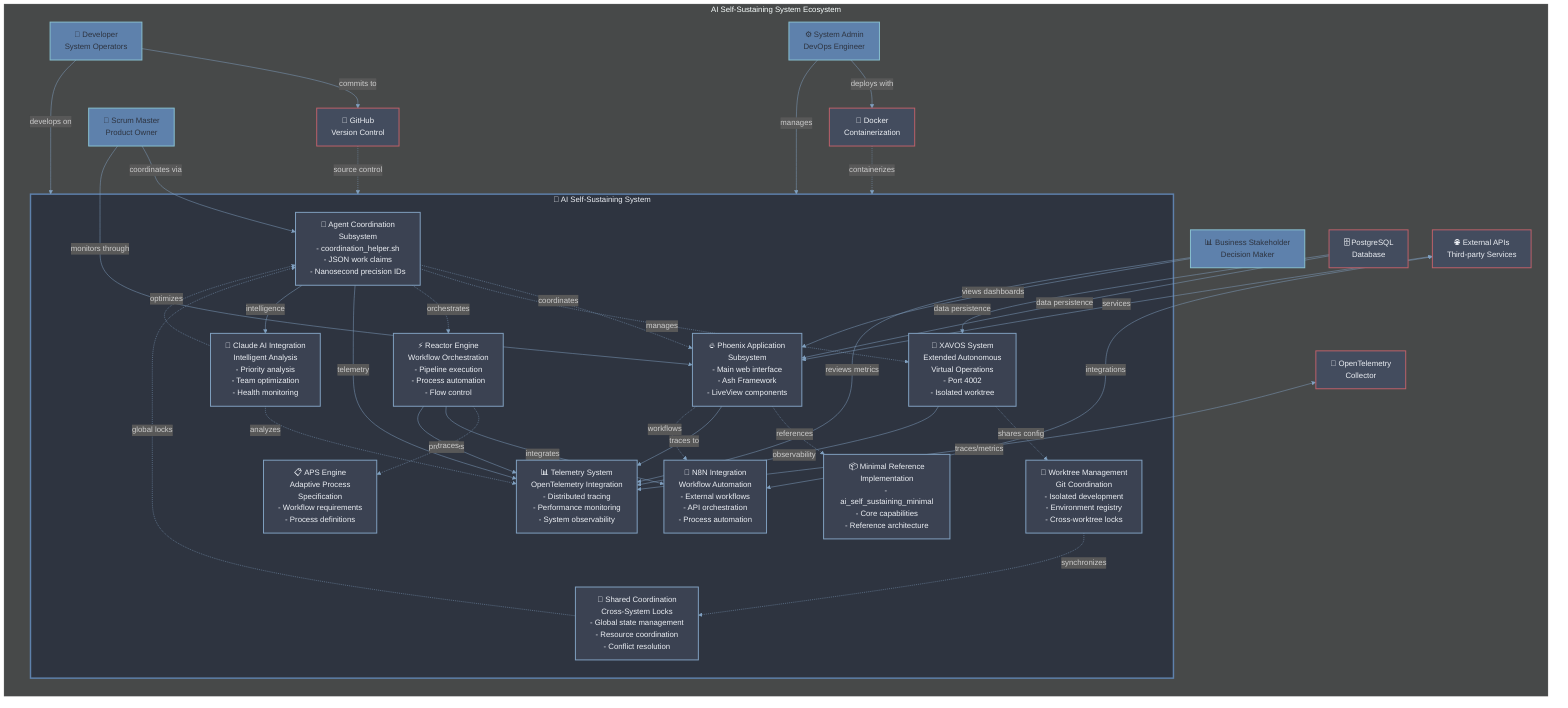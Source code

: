 %%{init: {"theme": "dark", "themeVariables": {"primaryColor": "#4C566A", "primaryTextColor": "#fff", "primaryBorderColor": "#5E81AC", "lineColor": "#81A1C1"}}}%%
graph TB
    subgraph "AI Self-Sustaining System Ecosystem"
        direction TB
        
        %% External Users and Systems
        DEV[👤 Developer<br/>System Operators]
        SCRUM[👥 Scrum Master<br/>Product Owner]
        ADMIN[⚙️ System Admin<br/>DevOps Engineer]
        STAKEHOLDER[📊 Business Stakeholder<br/>Decision Maker]
        
        %% External Systems
        GITHUB[🔧 GitHub<br/>Version Control]
        DOCKER[🐳 Docker<br/>Containerization]
        POSTGRES[🗄️ PostgreSQL<br/>Database]
        OTEL_COLLECTOR[📡 OpenTelemetry<br/>Collector]
        EXTERNAL_APIs[🌐 External APIs<br/>Third-party Services]
        
        %% Core System Boundary
        subgraph CORE_SYSTEM["🤖 AI Self-Sustaining System"]
            direction TB
            
            %% Primary Subsystems
            AGENT_COORD[🎯 Agent Coordination<br/>Subsystem<br/>- coordination_helper.sh<br/>- JSON work claims<br/>- Nanosecond precision IDs]
            
            PHOENIX_APP[🔥 Phoenix Application<br/>Subsystem<br/>- Main web interface<br/>- Ash Framework<br/>- LiveView components]
            
            XAVOS[🚀 XAVOS System<br/>Extended Autonomous<br/>Virtual Operations<br/>- Port 4002<br/>- Isolated worktree]
            
            MINIMAL_REF[📦 Minimal Reference<br/>Implementation<br/>- ai_self_sustaining_minimal<br/>- Core capabilities<br/>- Reference architecture]
            
            REACTOR_ENGINE[⚡ Reactor Engine<br/>Workflow Orchestration<br/>- Pipeline execution<br/>- Process automation<br/>- Flow control]
            
            TELEMETRY_SYS[📊 Telemetry System<br/>OpenTelemetry Integration<br/>- Distributed tracing<br/>- Performance monitoring<br/>- System observability]
            
            N8N_INTEGRATION[🔄 N8N Integration<br/>Workflow Automation<br/>- External workflows<br/>- API orchestration<br/>- Process automation]
            
            APS_ENGINE[📋 APS Engine<br/>Adaptive Process<br/>Specification<br/>- Workflow requirements<br/>- Process definitions]
            
            WORKTREE_MGT[🌳 Worktree Management<br/>Git Coordination<br/>- Isolated development<br/>- Environment registry<br/>- Cross-worktree locks]
            
            SHARED_COORD[🤝 Shared Coordination<br/>Cross-System Locks<br/>- Global state management<br/>- Resource coordination<br/>- Conflict resolution]
            
            CLAUDE_AI[🧠 Claude AI Integration<br/>Intelligent Analysis<br/>- Priority analysis<br/>- Team optimization<br/>- Health monitoring]
            
            %% Internal Connections
            AGENT_COORD -.->|coordinates| PHOENIX_APP
            AGENT_COORD -.->|manages| XAVOS
            AGENT_COORD -.->|orchestrates| REACTOR_ENGINE
            AGENT_COORD -->|telemetry| TELEMETRY_SYS
            AGENT_COORD -->|intelligence| CLAUDE_AI
            
            PHOENIX_APP -.->|references| MINIMAL_REF
            PHOENIX_APP -->|traces to| TELEMETRY_SYS
            PHOENIX_APP -.->|workflows| N8N_INTEGRATION
            
            XAVOS -.->|shares config| WORKTREE_MGT
            XAVOS -->|observability| TELEMETRY_SYS
            
            REACTOR_ENGINE -.->|processes| APS_ENGINE
            REACTOR_ENGINE -->|integrates| N8N_INTEGRATION
            REACTOR_ENGINE -->|traces| TELEMETRY_SYS
            
            WORKTREE_MGT -.->|synchronizes| SHARED_COORD
            SHARED_COORD -.->|global locks| AGENT_COORD
            
            CLAUDE_AI -.->|analyzes| TELEMETRY_SYS
            CLAUDE_AI -.->|optimizes| AGENT_COORD
        end
        
        %% External Connections
        DEV -->|develops on| CORE_SYSTEM
        DEV -->|commits to| GITHUB
        
        SCRUM -->|coordinates via| AGENT_COORD
        SCRUM -->|monitors through| PHOENIX_APP
        
        ADMIN -->|manages| CORE_SYSTEM
        ADMIN -->|deploys with| DOCKER
        
        STAKEHOLDER -->|views dashboards| PHOENIX_APP
        STAKEHOLDER -->|reviews metrics| TELEMETRY_SYS
        
        GITHUB -.->|source control| CORE_SYSTEM
        POSTGRES -->|data persistence| PHOENIX_APP
        POSTGRES -->|data persistence| XAVOS
        
        DOCKER -.->|containerizes| CORE_SYSTEM
        
        OTEL_COLLECTOR <-->|traces/metrics| TELEMETRY_SYS
        
        EXTERNAL_APIs <-->|integrations| N8N_INTEGRATION
        EXTERNAL_APIs <-->|services| PHOENIX_APP
    end

    %% Styling
    classDef systemBoundary fill:#2E3440,stroke:#5E81AC,stroke-width:3px,color:#ECEFF4
    classDef subsystem fill:#3B4252,stroke:#81A1C1,stroke-width:2px,color:#ECEFF4
    classDef external fill:#434C5E,stroke:#BF616A,stroke-width:2px,color:#ECEFF4
    classDef user fill:#5E81AC,stroke:#88C0D0,stroke-width:2px,color:#2E3440
    
    class CORE_SYSTEM systemBoundary
    class AGENT_COORD,PHOENIX_APP,XAVOS,MINIMAL_REF,REACTOR_ENGINE,TELEMETRY_SYS,N8N_INTEGRATION,APS_ENGINE,WORKTREE_MGT,SHARED_COORD,CLAUDE_AI subsystem
    class GITHUB,DOCKER,POSTGRES,OTEL_COLLECTOR,EXTERNAL_APIs external
    class DEV,SCRUM,ADMIN,STAKEHOLDER user